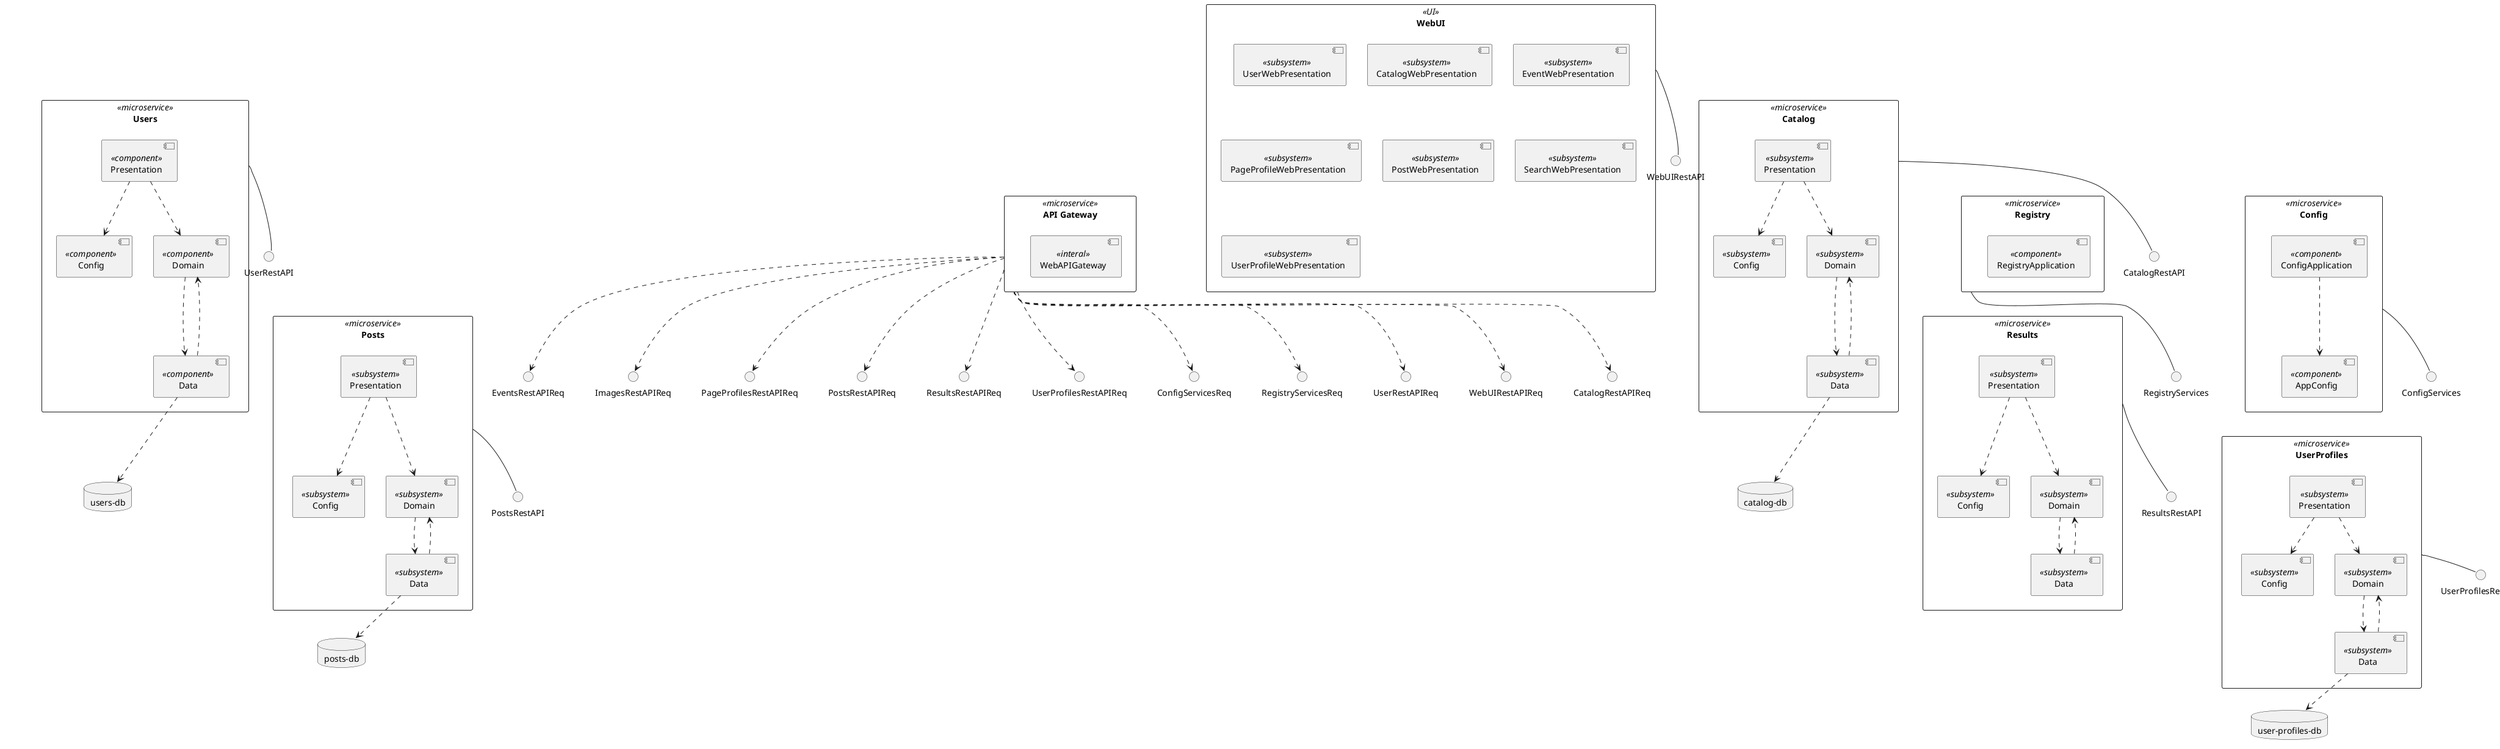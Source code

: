 @startuml

' Config 

' skinparam linetype ortho

' UI

rectangle "WebUI" as WEBUI <<UI>> {
    [UserWebPresentation] as UL_UI <<subsystem>>
    [CatalogWebPresentation] as CL_UI <<subsystem>>
    [EventWebPresentation] as EL_UI <<subsystem>>
    [PageProfileWebPresentation] as PPL_UI <<subsystem>>
    [PostWebPresentation] as POL_UI <<subsystem>>
    [SearchWebPresentation] as REL_UI <<subsystem>>
    [UserProfileWebPresentation] as UPL_UI <<subsystem>>
}

' Gateway 

rectangle "API Gateway" as GATE <<microservice>> {
    [WebAPIGateway] as WAG <<interal>>
}

' Microservices

rectangle "Users" as U <<microservice>> {
    [Config] as C_U <<component>>
    [Data] as DA_U <<component>>
    [Domain] as DO_U <<component>>
    [Presentation] as PE_U <<component>>
}

database "users-db" as DB_U

PE_U ..> C_U
PE_U ..> DO_U
DO_U ..> DA_U
DA_U ..> DO_U
DA_U ..> DB_U


rectangle "Catalog" as C <<microservice>> {
    [Config] as C_C <<subsystem>>
    [Data] as DA_C <<subsystem>>
    [Domain] as DO_C <<subsystem>>
    [Presentation] as PE_C <<subsystem>>
}

database "catalog-db" as DB_C


PE_C ..> C_C
PE_C ..> DO_C 
DO_C ..> DA_C
DA_C ..> DO_C
DA_C ..> DB_C

rectangle "Config" as CF <<microservice>> {
    [ConfigApplication] as C_CF <<component>>
    [AppConfig] as A_CF <<component>>
}

C_CF ..> A_CF

rectangle "Events" as E <<microservice>> {
    [Config] as C_E <<subsystem>>
    [Data] as DA_E <<subsystem>>
    [Domain] as DO_E <<subsystem>>
    [Presentation] as PE_E <<subsystem>>
}

database "events-db" as DB_E

PE_E ..> C_E
PE_E ..> DO_E 
DO_E ..> DA_E
DA_E ..> DO_E
DA_E ..> DB_E

rectangle "Images" as I <<microservice>> {
    [Config] as C_I <<subsystem>>
    [Data] as DA_I <<subsystem>>
    [Domain] as DO_I <<subsystem>>
    [Presentation] as PE_I <<subsystem>>
}

database "images-bucket" as BK_I

PE_I ..> C_I
PE_I ..> DO_I
DO_I ..> DA_I
DA_I ..> DO_I
DA_I ..> BK_I

rectangle "PageProfiles" as PP <<microservice>> {
    [Config] as C_PP <<subsystem>>
    [Data] as DA_PP <<subsystem>>
    [Domain] as DO_PP <<subsystem>>
    [Presentation] as PE_PP <<subsystem>>
}

database "page-profiles-db" as DB_PP


PE_PP  ..> C_PP  
PE_PP ..> DO_PP  
DO_PP ..> DA_PP 
DA_PP ..> DO_PP 
DA_PP ..> DB_PP

rectangle "Posts" as PO <<microservice>> {
    [Config] as C_PO <<subsystem>>
    [Data] as DA_PO <<subsystem>>
    [Domain] as DO_PO <<subsystem>>
    [Presentation] as PE_PO <<subsystem>>
}

database "posts-db" as DB_PO


PE_PO  ..> C_PO  
PE_PO ..> DO_PO  
DO_PO ..> DA_PO 
DA_PO ..> DO_PO 
DA_PO ..> DB_PO

rectangle "Registry" as R <<microservice>> {
    [RegistryApplication] as R_R <<component>>
}

rectangle "Results" as RE <<microservice>> {
    [Config] as C_RE <<subsystem>>
    [Data] as DA_RE <<subsystem>>
    [Domain] as DO_RE <<subsystem>>
    [Presentation] as PE_RE <<subsystem>>
}

PE_RE  ..> C_RE 
PE_RE ..> DO_RE
DO_RE ..> DA_RE
DA_RE ..> DO_RE

rectangle "UserProfiles" as UP <<microservice>> {
    [Config] as C_UP <<subsystem>>
    [Data] as DA_UP <<subsystem>>
    [Domain] as DO_UP <<subsystem>>
    [Presentation] as PE_UP <<subsystem>>
}

database "user-profiles-db" as DB_UP


PE_UP  ..> C_UP 
PE_UP ..> DO_UP  
DO_UP ..> DA_UP 
DA_UP ..> DO_UP 
DA_UP ..> DB_UP

' interfaces

interface "ConfigServices" as SER_CF
interface "RegistryServices" as SER_R

interface "UserRestAPI" as API_U
interface "WebUIRestAPI" as API_WEB
interface "UserRestAPI" as API_U
interface "CatalogRestAPI" as API_C
interface "EventsRestAPI" as API_E
interface "ImagesRestAPI" as API_I
interface "PageProfilesRestAPI" as API_PP
interface "PostsRestAPI" as API_PO
interface "ResultsRestAPI" as API_RE
interface "UserProfilesRestAPI" as API_UP


interface "ConfigServicesr" as SER_CFr
interface "RegistryServicesr" as SER_Rr
interface "UserRestAPIr" as API_Ur
interface "WebUIRestAPIr" as API_WEBr
interface "UserRestAPIr" as API_Ur
interface "CatalogRestAPIr" as API_Cr
interface "EventsRestAPIr" as API_Er
interface "ImagesRestAPIr" as API_Ir
interface "PageProfilesRestAPIr" as API_PPr
interface "PostsRestAPIr" as API_POr
interface "ResultsRestAPIr" as API_REr
interface "UserProfilesRestAPIr" as API_UPr

interface "ConfigServicesReq" as SER_CFr
interface "RegistryServicesReq" as SER_Rr
interface "UserRestAPIReq" as API_Ur
interface "WebUIRestAPIReq" as API_WEBr
interface "UserRestAPIReq" as API_Ur
interface "CatalogRestAPIReq" as API_Cr
interface "EventsRestAPIReq" as API_Er
interface "ImagesRestAPIReq" as API_Ir
interface "PageProfilesRestAPIReq" as API_PPr
interface "PostsRestAPIReq" as API_POr
interface "ResultsRestAPIReq" as API_REr
interface "UserProfilesRestAPIReq" as API_UPr
' interface relation

U --() API_U

C --() API_C

E --() API_E

I --() API_I

PP --() API_PP

PO --() API_PO

RE --() API_RE

UP --() API_UP

CF --() SER_CF

R --() SER_R

GATE ..>() API_Ur
GATE ..>() API_Cr
GATE ..>() API_Er
GATE ..>() API_Ir
GATE ..>() API_PPr
GATE ..>() API_POr
GATE ..>() API_REr
GATE ..>() API_UPr
GATE ..>() API_WEBr
GATE ..>() SER_CFr
GATE ..>() SER_Rr

WEBUI --() API_WEB


' Layout
' WebUI en la parte superior
WEBUI -[hidden]down-> U
WEBUI -[hidden]down-> C
WEBUI -[hidden]down-> E
WEBUI -[hidden]right-> API_WEB

' Fila superior: Users, Catalog, Events (izquierda a derecha)
U -[hidden]right-> C
C -[hidden]right-> E

' Centro: Gateway, Registry, Config
U -[hidden]down-> GATE
API_U -[hidden]left-> U
C -[hidden]down-> R
E -[hidden]down-> CF

GATE -[hidden]right-> R
R -[hidden]right-> CF

' Columna derecha: Events -> Images -> PageProfiles
E -[hidden]down-> I
I -[hidden]down-> PP

' Fila inferior: Posts, Results, UserProfiles (izquierda a derecha)
GATE -[hidden]down-> PO
R -[hidden]down-> RE
CF -[hidden]down-> UP

PO -[hidden]right-> RE
RE -[hidden]right-> UP

' Columna izquierda: Users -> Posts
U -[hidden]down-> PO

' Alinear PageProfiles con UserProfiles
PP -[hidden]down-> UP

' Bases de datos alineadas con sus servicios
DB_U -[hidden]down-> U
DB_C -[hidden]down-> C
DB_E -[hidden]down-> E
DB_PP -[hidden]down-> PP
DB_PO -[hidden]down-> PO
DB_UP -[hidden]down-> UP

@enduml
